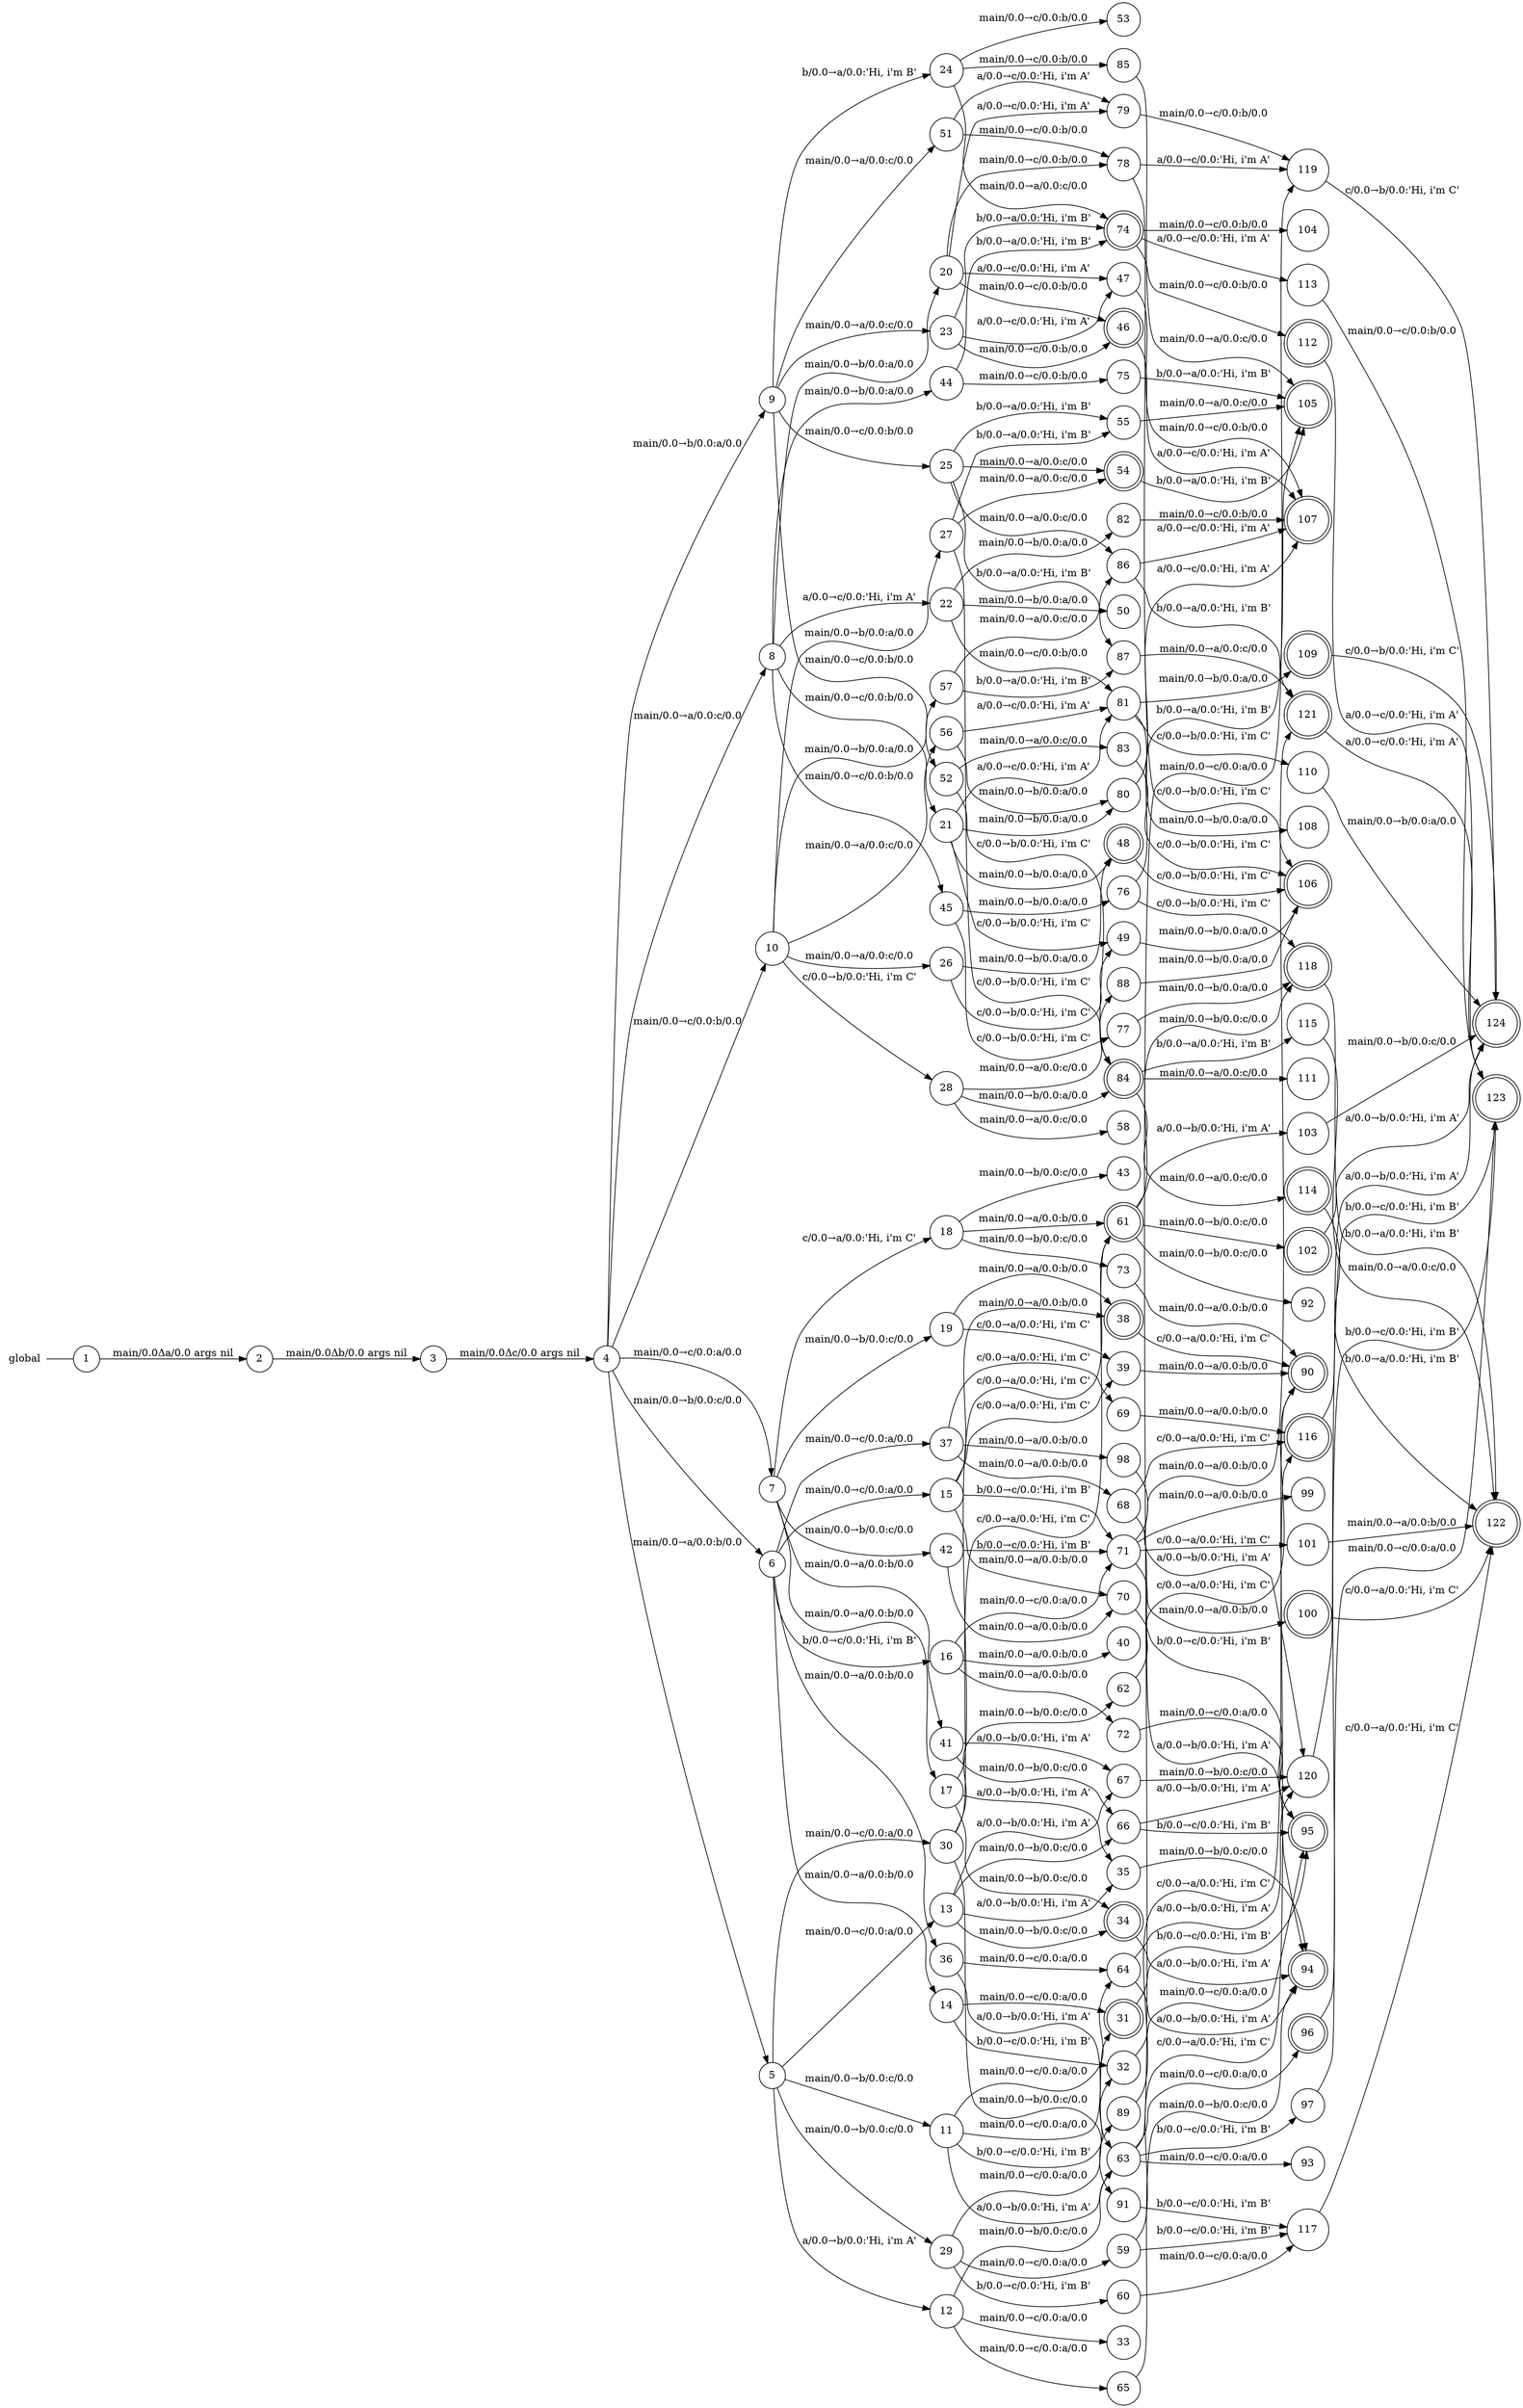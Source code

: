 digraph global {
	rankdir="LR";
	n_0 [label="global", shape="plaintext"];
	n_1 [id="39", shape=circle, label="39"];
	n_2 [id="67", shape=circle, label="67"];
	n_3 [id="121", shape=doublecircle, label="121"];
	n_4 [id="33", shape=circle, label="33"];
	n_5 [id="83", shape=circle, label="83"];
	n_6 [id="97", shape=circle, label="97"];
	n_7 [id="109", shape=doublecircle, label="109"];
	n_8 [id="82", shape=circle, label="82"];
	n_9 [id="114", shape=doublecircle, label="114"];
	n_10 [id="100", shape=doublecircle, label="100"];
	n_11 [id="41", shape=circle, label="41"];
	n_12 [id="34", shape=doublecircle, label="34"];
	n_13 [id="51", shape=circle, label="51"];
	n_14 [id="14", shape=circle, label="14"];
	n_15 [id="28", shape=circle, label="28"];
	n_16 [id="118", shape=doublecircle, label="118"];
	n_17 [id="66", shape=circle, label="66"];
	n_18 [id="9", shape=circle, label="9"];
	n_19 [id="120", shape=circle, label="120"];
	n_20 [id="26", shape=circle, label="26"];
	n_21 [id="40", shape=circle, label="40"];
	n_22 [id="25", shape=circle, label="25"];
	n_23 [id="38", shape=doublecircle, label="38"];
	n_24 [id="93", shape=circle, label="93"];
	n_25 [id="68", shape=circle, label="68"];
	n_26 [id="124", shape=doublecircle, label="124"];
	n_27 [id="63", shape=circle, label="63"];
	n_28 [id="86", shape=circle, label="86"];
	n_29 [id="111", shape=circle, label="111"];
	n_30 [id="8", shape=circle, label="8"];
	n_31 [id="90", shape=doublecircle, label="90"];
	n_32 [id="91", shape=circle, label="91"];
	n_33 [id="72", shape=circle, label="72"];
	n_34 [id="74", shape=doublecircle, label="74"];
	n_35 [id="37", shape=circle, label="37"];
	n_36 [id="24", shape=circle, label="24"];
	n_37 [id="95", shape=doublecircle, label="95"];
	n_38 [id="71", shape=circle, label="71"];
	n_39 [id="115", shape=circle, label="115"];
	n_40 [id="52", shape=circle, label="52"];
	n_41 [id="17", shape=circle, label="17"];
	n_42 [id="1", shape=circle, label="1"];
	n_0 -> n_42 [arrowhead=none];
	n_43 [id="105", shape=doublecircle, label="105"];
	n_44 [id="98", shape=circle, label="98"];
	n_45 [id="7", shape=circle, label="7"];
	n_46 [id="45", shape=circle, label="45"];
	n_47 [id="85", shape=circle, label="85"];
	n_48 [id="47", shape=circle, label="47"];
	n_49 [id="48", shape=doublecircle, label="48"];
	n_50 [id="103", shape=circle, label="103"];
	n_51 [id="31", shape=doublecircle, label="31"];
	n_52 [id="110", shape=circle, label="110"];
	n_53 [id="27", shape=circle, label="27"];
	n_54 [id="89", shape=circle, label="89"];
	n_55 [id="88", shape=circle, label="88"];
	n_56 [id="76", shape=circle, label="76"];
	n_57 [id="112", shape=doublecircle, label="112"];
	n_58 [id="116", shape=doublecircle, label="116"];
	n_59 [id="62", shape=circle, label="62"];
	n_60 [id="30", shape=circle, label="30"];
	n_61 [id="16", shape=circle, label="16"];
	n_62 [id="73", shape=circle, label="73"];
	n_63 [id="36", shape=circle, label="36"];
	n_64 [id="104", shape=circle, label="104"];
	n_65 [id="19", shape=circle, label="19"];
	n_66 [id="84", shape=doublecircle, label="84"];
	n_67 [id="4", shape=circle, label="4"];
	n_68 [id="6", shape=circle, label="6"];
	n_69 [id="35", shape=circle, label="35"];
	n_70 [id="70", shape=circle, label="70"];
	n_71 [id="94", shape=doublecircle, label="94"];
	n_72 [id="69", shape=circle, label="69"];
	n_73 [id="59", shape=circle, label="59"];
	n_74 [id="3", shape=circle, label="3"];
	n_75 [id="119", shape=circle, label="119"];
	n_76 [id="12", shape=circle, label="12"];
	n_77 [id="46", shape=doublecircle, label="46"];
	n_78 [id="96", shape=doublecircle, label="96"];
	n_79 [id="50", shape=circle, label="50"];
	n_80 [id="81", shape=circle, label="81"];
	n_81 [id="87", shape=circle, label="87"];
	n_82 [id="117", shape=circle, label="117"];
	n_83 [id="18", shape=circle, label="18"];
	n_84 [id="108", shape=circle, label="108"];
	n_85 [id="20", shape=circle, label="20"];
	n_86 [id="23", shape=circle, label="23"];
	n_87 [id="65", shape=circle, label="65"];
	n_88 [id="55", shape=circle, label="55"];
	n_89 [id="2", shape=circle, label="2"];
	n_90 [id="123", shape=doublecircle, label="123"];
	n_91 [id="22", shape=circle, label="22"];
	n_92 [id="77", shape=circle, label="77"];
	n_93 [id="11", shape=circle, label="11"];
	n_94 [id="107", shape=doublecircle, label="107"];
	n_95 [id="60", shape=circle, label="60"];
	n_96 [id="80", shape=circle, label="80"];
	n_97 [id="78", shape=circle, label="78"];
	n_98 [id="15", shape=circle, label="15"];
	n_99 [id="79", shape=circle, label="79"];
	n_100 [id="101", shape=circle, label="101"];
	n_101 [id="10", shape=circle, label="10"];
	n_102 [id="42", shape=circle, label="42"];
	n_103 [id="13", shape=circle, label="13"];
	n_104 [id="54", shape=doublecircle, label="54"];
	n_105 [id="122", shape=doublecircle, label="122"];
	n_106 [id="5", shape=circle, label="5"];
	n_107 [id="57", shape=circle, label="57"];
	n_108 [id="58", shape=circle, label="58"];
	n_109 [id="106", shape=doublecircle, label="106"];
	n_110 [id="49", shape=circle, label="49"];
	n_111 [id="44", shape=circle, label="44"];
	n_112 [id="102", shape=doublecircle, label="102"];
	n_113 [id="21", shape=circle, label="21"];
	n_114 [id="53", shape=circle, label="53"];
	n_115 [id="43", shape=circle, label="43"];
	n_116 [id="32", shape=circle, label="32"];
	n_117 [id="75", shape=circle, label="75"];
	n_118 [id="64", shape=circle, label="64"];
	n_119 [id="113", shape=circle, label="113"];
	n_120 [id="99", shape=circle, label="99"];
	n_121 [id="61", shape=doublecircle, label="61"];
	n_122 [id="56", shape=circle, label="56"];
	n_123 [id="29", shape=circle, label="29"];
	n_124 [id="92", shape=circle, label="92"];

	n_18 -> n_86 [id="[$e|21]", label="main/0.0→a/0.0:c/0.0"];
	n_75 -> n_26 [id="[$e|200]", label="c/0.0→b/0.0:'Hi, i'm C'"];
	n_111 -> n_117 [id="[$e|95]", label="main/0.0→c/0.0:b/0.0"];
	n_30 -> n_46 [id="[$e|49]", label="main/0.0→c/0.0:b/0.0"];
	n_56 -> n_43 [id="[$e|149]", label="b/0.0→a/0.0:'Hi, i'm B'"];
	n_57 -> n_90 [id="[$e|203]", label="a/0.0→c/0.0:'Hi, i'm A'"];
	n_22 -> n_88 [id="[$e|61]", label="b/0.0→a/0.0:'Hi, i'm B'"];
	n_11 -> n_2 [id="[$e|88]", label="a/0.0→b/0.0:'Hi, i'm A'"];
	n_101 -> n_20 [id="[$e|24]", label="main/0.0→a/0.0:c/0.0"];
	n_22 -> n_28 [id="[$e|111]", label="main/0.0→a/0.0:c/0.0"];
	n_83 -> n_121 [id="[$e|92]", label="main/0.0→a/0.0:b/0.0"];
	n_99 -> n_75 [id="[$e|187]", label="main/0.0→c/0.0:b/0.0"];
	n_15 -> n_66 [id="[$e|119]", label="main/0.0→b/0.0:a/0.0"];
	n_63 -> n_118 [id="[$e|80]", label="main/0.0→c/0.0:a/0.0"];
	n_67 -> n_106 [id="[$e|3]", label="main/0.0→a/0.0:b/0.0"];
	n_92 -> n_16 [id="[$e|185]", label="main/0.0→b/0.0:a/0.0"];
	n_107 -> n_81 [id="[$e|116]", label="b/0.0→a/0.0:'Hi, i'm B'"];
	n_20 -> n_110 [id="[$e|65]", label="c/0.0→b/0.0:'Hi, i'm C'"];
	n_116 -> n_37 [id="[$e|128]", label="main/0.0→c/0.0:a/0.0"];
	n_77 -> n_94 [id="[$e|151]", label="a/0.0→c/0.0:'Hi, i'm A'"];
	n_11 -> n_17 [id="[$e|87]", label="main/0.0→b/0.0:c/0.0"];
	n_45 -> n_83 [id="[$e|16]", label="c/0.0→a/0.0:'Hi, i'm C'"];
	n_9 -> n_105 [id="[$e|206]", label="b/0.0→a/0.0:'Hi, i'm B'"];
	n_86 -> n_48 [id="[$e|58]", label="a/0.0→c/0.0:'Hi, i'm A'"];
	n_112 -> n_26 [id="[$e|197]", label="a/0.0→b/0.0:'Hi, i'm A'"];
	n_106 -> n_123 [id="[$e|27]", label="main/0.0→b/0.0:c/0.0"];
	n_27 -> n_75 [id="[$e|176]", label="main/0.0→c/0.0:a/0.0"];
	n_34 -> n_119 [id="[$e|163]", label="a/0.0→c/0.0:'Hi, i'm A'"];
	n_69 -> n_71 [id="[$e|134]", label="main/0.0→b/0.0:c/0.0"];
	n_101 -> n_107 [id="[$e|63]", label="main/0.0→b/0.0:a/0.0"];
	n_12 -> n_71 [id="[$e|133]", label="a/0.0→b/0.0:'Hi, i'm A'"];
	n_36 -> n_114 [id="[$e|59]", label="main/0.0→c/0.0:b/0.0"];
	n_5 -> n_109 [id="[$e|160]", label="c/0.0→b/0.0:'Hi, i'm C'"];
	n_46 -> n_92 [id="[$e|97]", label="c/0.0→b/0.0:'Hi, i'm C'"];
	n_111 -> n_34 [id="[$e|94]", label="b/0.0→a/0.0:'Hi, i'm B'"];
	n_60 -> n_59 [id="[$e|72]", label="main/0.0→b/0.0:c/0.0"];
	n_106 -> n_93 [id="[$e|9]", label="main/0.0→b/0.0:c/0.0"];
	n_54 -> n_58 [id="[$e|171]", label="c/0.0→a/0.0:'Hi, i'm C'"];
	n_101 -> n_122 [id="[$e|62]", label="main/0.0→a/0.0:c/0.0"];
	n_67 -> n_68 [id="[$e|4]", label="main/0.0→b/0.0:c/0.0"];
	n_58 -> n_26 [id="[$e|194]", label="a/0.0→b/0.0:'Hi, i'm A'"];
	n_61 -> n_33 [id="[$e|85]", label="main/0.0→a/0.0:b/0.0"];
	n_35 -> n_25 [id="[$e|81]", label="main/0.0→a/0.0:b/0.0"];
	n_14 -> n_116 [id="[$e|37]", label="b/0.0→c/0.0:'Hi, i'm B'"];
	n_14 -> n_51 [id="[$e|36]", label="main/0.0→c/0.0:a/0.0"];
	n_80 -> n_52 [id="[$e|159]", label="c/0.0→b/0.0:'Hi, i'm C'"];
	n_22 -> n_81 [id="[$e|112]", label="b/0.0→a/0.0:'Hi, i'm B'"];
	n_73 -> n_31 [id="[$e|121]", label="c/0.0→a/0.0:'Hi, i'm C'"];
	n_35 -> n_72 [id="[$e|82]", label="c/0.0→a/0.0:'Hi, i'm C'"];
	n_93 -> n_27 [id="[$e|73]", label="a/0.0→b/0.0:'Hi, i'm A'"];
	n_30 -> n_113 [id="[$e|19]", label="main/0.0→c/0.0:b/0.0"];
	n_93 -> n_51 [id="[$e|29]", label="main/0.0→c/0.0:a/0.0"];
	n_82 -> n_105 [id="[$e|190]", label="c/0.0→a/0.0:'Hi, i'm C'"];
	n_34 -> n_64 [id="[$e|147]", label="main/0.0→c/0.0:b/0.0"];
	n_85 -> n_77 [id="[$e|50]", label="main/0.0→c/0.0:b/0.0"];
	n_103 -> n_17 [id="[$e|77]", label="main/0.0→b/0.0:c/0.0"];
	n_30 -> n_91 [id="[$e|20]", label="a/0.0→c/0.0:'Hi, i'm A'"];
	n_49 -> n_109 [id="[$e|155]", label="c/0.0→b/0.0:'Hi, i'm C'"];
	n_30 -> n_85 [id="[$e|18]", label="main/0.0→b/0.0:a/0.0"];
	n_55 -> n_109 [id="[$e|168]", label="main/0.0→b/0.0:a/0.0"];
	n_13 -> n_97 [id="[$e|104]", label="main/0.0→c/0.0:b/0.0"];
	n_67 -> n_30 [id="[$e|6]", label="main/0.0→a/0.0:c/0.0"];
	n_61 -> n_38 [id="[$e|86]", label="main/0.0→c/0.0:a/0.0"];
	n_104 -> n_43 [id="[$e|166]", label="b/0.0→a/0.0:'Hi, i'm B'"];
	n_41 -> n_121 [id="[$e|91]", label="c/0.0→a/0.0:'Hi, i'm C'"];
	n_83 -> n_115 [id="[$e|45]", label="main/0.0→b/0.0:c/0.0"];
	n_18 -> n_22 [id="[$e|23]", label="main/0.0→c/0.0:b/0.0"];
	n_123 -> n_95 [id="[$e|70]", label="b/0.0→c/0.0:'Hi, i'm B'"];
	n_91 -> n_80 [id="[$e|103]", label="main/0.0→c/0.0:b/0.0"];
	n_78 -> n_90 [id="[$e|191]", label="b/0.0→c/0.0:'Hi, i'm B'"];
	n_66 -> n_9 [id="[$e|169]", label="main/0.0→a/0.0:c/0.0"];
	n_36 -> n_47 [id="[$e|110]", label="main/0.0→c/0.0:b/0.0"];
	n_70 -> n_37 [id="[$e|137]", label="b/0.0→c/0.0:'Hi, i'm B'"];
	n_41 -> n_12 [id="[$e|43]", label="main/0.0→b/0.0:c/0.0"];
	n_61 -> n_21 [id="[$e|40]", label="main/0.0→a/0.0:b/0.0"];
	n_93 -> n_118 [id="[$e|74]", label="main/0.0→c/0.0:a/0.0"];
	n_98 -> n_38 [id="[$e|84]", label="b/0.0→c/0.0:'Hi, i'm B'"];
	n_74 -> n_67 [id="[$e|2]", label="main/0.0Δc/0.0 args nil"];
	n_33 -> n_37 [id="[$e|141]", label="main/0.0→c/0.0:a/0.0"];
	n_44 -> n_19 [id="[$e|180]", label="a/0.0→b/0.0:'Hi, i'm A'"];
	n_121 -> n_16 [id="[$e|175]", label="main/0.0→b/0.0:c/0.0"];
	n_68 -> n_63 [id="[$e|34]", label="main/0.0→a/0.0:b/0.0"];
	n_103 -> n_69 [id="[$e|33]", label="a/0.0→b/0.0:'Hi, i'm A'"];
	n_38 -> n_10 [id="[$e|142]", label="main/0.0→a/0.0:b/0.0"];
	n_53 -> n_104 [id="[$e|66]", label="main/0.0→a/0.0:c/0.0"];
	n_91 -> n_79 [id="[$e|54]", label="main/0.0→b/0.0:a/0.0"];
	n_6 -> n_90 [id="[$e|192]", label="main/0.0→c/0.0:a/0.0"];
	n_85 -> n_48 [id="[$e|51]", label="a/0.0→c/0.0:'Hi, i'm A'"];
	n_51 -> n_37 [id="[$e|127]", label="b/0.0→c/0.0:'Hi, i'm B'"];
	n_38 -> n_3 [id="[$e|183]", label="main/0.0→a/0.0:b/0.0"];
	n_80 -> n_84 [id="[$e|154]", label="main/0.0→b/0.0:a/0.0"];
	n_59 -> n_31 [id="[$e|124]", label="c/0.0→a/0.0:'Hi, i'm C'"];
	n_46 -> n_56 [id="[$e|96]", label="main/0.0→b/0.0:a/0.0"];
	n_27 -> n_78 [id="[$e|129]", label="main/0.0→c/0.0:a/0.0"];
	n_18 -> n_13 [id="[$e|55]", label="main/0.0→a/0.0:c/0.0"];
	n_34 -> n_57 [id="[$e|162]", label="main/0.0→c/0.0:b/0.0"];
	n_8 -> n_94 [id="[$e|157]", label="main/0.0→c/0.0:b/0.0"];
	n_97 -> n_109 [id="[$e|150]", label="c/0.0→b/0.0:'Hi, i'm C'"];
	n_85 -> n_99 [id="[$e|99]", label="a/0.0→c/0.0:'Hi, i'm A'"];
	n_50 -> n_26 [id="[$e|198]", label="main/0.0→b/0.0:c/0.0"];
	n_106 -> n_76 [id="[$e|10]", label="a/0.0→b/0.0:'Hi, i'm A'"];
	n_100 -> n_105 [id="[$e|196]", label="main/0.0→a/0.0:b/0.0"];
	n_113 -> n_80 [id="[$e|101]", label="a/0.0→c/0.0:'Hi, i'm A'"];
	n_103 -> n_2 [id="[$e|78]", label="a/0.0→b/0.0:'Hi, i'm A'"];
	n_39 -> n_105 [id="[$e|207]", label="main/0.0→a/0.0:c/0.0"];
	n_56 -> n_16 [id="[$e|184]", label="c/0.0→b/0.0:'Hi, i'm C'"];
	n_68 -> n_61 [id="[$e|14]", label="b/0.0→c/0.0:'Hi, i'm B'"];
	n_52 -> n_26 [id="[$e|202]", label="main/0.0→b/0.0:a/0.0"];
	n_73 -> n_82 [id="[$e|172]", label="b/0.0→c/0.0:'Hi, i'm B'"];
	n_81 -> n_3 [id="[$e|189]", label="main/0.0→a/0.0:c/0.0"];
	n_97 -> n_75 [id="[$e|186]", label="a/0.0→c/0.0:'Hi, i'm A'"];
	n_102 -> n_70 [id="[$e|89]", label="main/0.0→a/0.0:b/0.0"];
	n_113 -> n_110 [id="[$e|53]", label="c/0.0→b/0.0:'Hi, i'm C'"];
	n_76 -> n_27 [id="[$e|75]", label="main/0.0→b/0.0:c/0.0"];
	n_18 -> n_40 [id="[$e|56]", label="main/0.0→c/0.0:b/0.0"];
	n_38 -> n_100 [id="[$e|143]", label="c/0.0→a/0.0:'Hi, i'm C'"];
	n_15 -> n_55 [id="[$e|118]", label="main/0.0→a/0.0:c/0.0"];
	n_45 -> n_41 [id="[$e|15]", label="main/0.0→a/0.0:b/0.0"];
	n_60 -> n_121 [id="[$e|71]", label="c/0.0→a/0.0:'Hi, i'm C'"];
	n_3 -> n_90 [id="[$e|205]", label="a/0.0→c/0.0:'Hi, i'm A'"];
	n_107 -> n_28 [id="[$e|115]", label="main/0.0→a/0.0:c/0.0"];
	n_68 -> n_98 [id="[$e|13]", label="main/0.0→c/0.0:a/0.0"];
	n_113 -> n_49 [id="[$e|52]", label="main/0.0→b/0.0:a/0.0"];
	n_45 -> n_65 [id="[$e|17]", label="main/0.0→b/0.0:c/0.0"];
	n_10 -> n_105 [id="[$e|195]", label="c/0.0→a/0.0:'Hi, i'm C'"];
	n_27 -> n_6 [id="[$e|130]", label="b/0.0→c/0.0:'Hi, i'm B'"];
	n_123 -> n_73 [id="[$e|69]", label="main/0.0→c/0.0:a/0.0"];
	n_53 -> n_88 [id="[$e|67]", label="b/0.0→a/0.0:'Hi, i'm B'"];
	n_28 -> n_3 [id="[$e|188]", label="b/0.0→a/0.0:'Hi, i'm B'"];
	n_25 -> n_58 [id="[$e|181]", label="c/0.0→a/0.0:'Hi, i'm C'"];
	n_53 -> n_66 [id="[$e|117]", label="c/0.0→b/0.0:'Hi, i'm C'"];
	n_88 -> n_43 [id="[$e|167]", label="main/0.0→a/0.0:c/0.0"];
	n_17 -> n_37 [id="[$e|132]", label="b/0.0→c/0.0:'Hi, i'm B'"];
	n_47 -> n_43 [id="[$e|164]", label="main/0.0→a/0.0:c/0.0"];
	n_76 -> n_4 [id="[$e|31]", label="main/0.0→c/0.0:a/0.0"];
	n_87 -> n_71 [id="[$e|131]", label="main/0.0→b/0.0:c/0.0"];
	n_63 -> n_27 [id="[$e|79]", label="a/0.0→b/0.0:'Hi, i'm A'"];
	n_42 -> n_89 [id="[$e|0]", label="main/0.0Δa/0.0 args nil"];
	n_80 -> n_7 [id="[$e|158]", label="main/0.0→b/0.0:a/0.0"];
	n_122 -> n_80 [id="[$e|114]", label="a/0.0→c/0.0:'Hi, i'm A'"];
	n_98 -> n_70 [id="[$e|83]", label="main/0.0→a/0.0:b/0.0"];
	n_45 -> n_102 [id="[$e|42]", label="main/0.0→b/0.0:c/0.0"];
	n_106 -> n_60 [id="[$e|28]", label="main/0.0→c/0.0:a/0.0"];
	n_66 -> n_39 [id="[$e|170]", label="b/0.0→a/0.0:'Hi, i'm B'"];
	n_25 -> n_71 [id="[$e|136]", label="a/0.0→b/0.0:'Hi, i'm A'"];
	n_17 -> n_19 [id="[$e|178]", label="a/0.0→b/0.0:'Hi, i'm A'"];
	n_85 -> n_97 [id="[$e|98]", label="main/0.0→c/0.0:b/0.0"];
	n_98 -> n_1 [id="[$e|39]", label="c/0.0→a/0.0:'Hi, i'm C'"];
	n_83 -> n_62 [id="[$e|93]", label="main/0.0→b/0.0:c/0.0"];
	n_121 -> n_112 [id="[$e|144]", label="main/0.0→b/0.0:c/0.0"];
	n_1 -> n_31 [id="[$e|140]", label="main/0.0→a/0.0:b/0.0"];
	n_62 -> n_31 [id="[$e|146]", label="main/0.0→a/0.0:b/0.0"];
	n_67 -> n_45 [id="[$e|5]", label="main/0.0→c/0.0:a/0.0"];
	n_27 -> n_24 [id="[$e|125]", label="main/0.0→c/0.0:a/0.0"];
	n_106 -> n_103 [id="[$e|11]", label="main/0.0→c/0.0:a/0.0"];
	n_67 -> n_18 [id="[$e|7]", label="main/0.0→b/0.0:a/0.0"];
	n_118 -> n_71 [id="[$e|126]", label="a/0.0→b/0.0:'Hi, i'm A'"];
	n_32 -> n_82 [id="[$e|174]", label="b/0.0→c/0.0:'Hi, i'm B'"];
	n_13 -> n_99 [id="[$e|105]", label="a/0.0→c/0.0:'Hi, i'm A'"];
	n_72 -> n_58 [id="[$e|182]", label="main/0.0→a/0.0:b/0.0"];
	n_40 -> n_66 [id="[$e|107]", label="c/0.0→b/0.0:'Hi, i'm C'"];
	n_76 -> n_87 [id="[$e|76]", label="main/0.0→c/0.0:a/0.0"];
	n_16 -> n_105 [id="[$e|199]", label="b/0.0→a/0.0:'Hi, i'm B'"];
	n_65 -> n_1 [id="[$e|47]", label="c/0.0→a/0.0:'Hi, i'm C'"];
	n_113 -> n_96 [id="[$e|100]", label="main/0.0→b/0.0:a/0.0"];
	n_40 -> n_5 [id="[$e|106]", label="main/0.0→a/0.0:c/0.0"];
	n_65 -> n_23 [id="[$e|46]", label="main/0.0→a/0.0:b/0.0"];
	n_101 -> n_53 [id="[$e|25]", label="main/0.0→b/0.0:a/0.0"];
	n_60 -> n_32 [id="[$e|122]", label="main/0.0→b/0.0:c/0.0"];
	n_18 -> n_36 [id="[$e|22]", label="b/0.0→a/0.0:'Hi, i'm B'"];
	n_121 -> n_124 [id="[$e|123]", label="main/0.0→b/0.0:c/0.0"];
	n_102 -> n_38 [id="[$e|90]", label="b/0.0→c/0.0:'Hi, i'm B'"];
	n_89 -> n_74 [id="[$e|1]", label="main/0.0Δb/0.0 args nil"];
	n_28 -> n_94 [id="[$e|165]", label="a/0.0→c/0.0:'Hi, i'm A'"];
	n_22 -> n_104 [id="[$e|60]", label="main/0.0→a/0.0:c/0.0"];
	n_86 -> n_77 [id="[$e|57]", label="main/0.0→c/0.0:b/0.0"];
	n_23 -> n_31 [id="[$e|139]", label="c/0.0→a/0.0:'Hi, i'm C'"];
	n_36 -> n_34 [id="[$e|109]", label="main/0.0→a/0.0:c/0.0"];
	n_103 -> n_12 [id="[$e|32]", label="main/0.0→b/0.0:c/0.0"];
	n_95 -> n_82 [id="[$e|173]", label="main/0.0→c/0.0:a/0.0"];
	n_41 -> n_69 [id="[$e|44]", label="a/0.0→b/0.0:'Hi, i'm A'"];
	n_118 -> n_19 [id="[$e|177]", label="a/0.0→b/0.0:'Hi, i'm A'"];
	n_66 -> n_29 [id="[$e|161]", label="main/0.0→a/0.0:c/0.0"];
	n_117 -> n_43 [id="[$e|148]", label="b/0.0→a/0.0:'Hi, i'm B'"];
	n_101 -> n_15 [id="[$e|26]", label="c/0.0→b/0.0:'Hi, i'm C'"];
	n_20 -> n_49 [id="[$e|64]", label="main/0.0→b/0.0:a/0.0"];
	n_121 -> n_50 [id="[$e|145]", label="a/0.0→b/0.0:'Hi, i'm A'"];
	n_2 -> n_19 [id="[$e|179]", label="main/0.0→b/0.0:c/0.0"];
	n_122 -> n_96 [id="[$e|113]", label="main/0.0→b/0.0:a/0.0"];
	n_68 -> n_14 [id="[$e|12]", label="main/0.0→a/0.0:b/0.0"];
	n_91 -> n_8 [id="[$e|102]", label="main/0.0→b/0.0:a/0.0"];
	n_30 -> n_111 [id="[$e|48]", label="main/0.0→b/0.0:a/0.0"];
	n_35 -> n_44 [id="[$e|135]", label="main/0.0→a/0.0:b/0.0"];
	n_123 -> n_54 [id="[$e|120]", label="main/0.0→c/0.0:a/0.0"];
	n_68 -> n_35 [id="[$e|35]", label="main/0.0→c/0.0:a/0.0"];
	n_110 -> n_109 [id="[$e|156]", label="main/0.0→b/0.0:a/0.0"];
	n_48 -> n_94 [id="[$e|152]", label="main/0.0→c/0.0:b/0.0"];
	n_119 -> n_90 [id="[$e|204]", label="main/0.0→c/0.0:b/0.0"];
	n_45 -> n_11 [id="[$e|41]", label="main/0.0→a/0.0:b/0.0"];
	n_7 -> n_26 [id="[$e|201]", label="c/0.0→b/0.0:'Hi, i'm C'"];
	n_15 -> n_108 [id="[$e|68]", label="main/0.0→a/0.0:c/0.0"];
	n_98 -> n_23 [id="[$e|38]", label="main/0.0→a/0.0:b/0.0"];
	n_38 -> n_120 [id="[$e|138]", label="main/0.0→a/0.0:b/0.0"];
	n_93 -> n_116 [id="[$e|30]", label="b/0.0→c/0.0:'Hi, i'm B'"];
	n_19 -> n_90 [id="[$e|193]", label="b/0.0→c/0.0:'Hi, i'm B'"];
	n_86 -> n_34 [id="[$e|108]", label="b/0.0→a/0.0:'Hi, i'm B'"];
	n_96 -> n_94 [id="[$e|153]", label="a/0.0→c/0.0:'Hi, i'm A'"];
	n_67 -> n_101 [id="[$e|8]", label="main/0.0→c/0.0:b/0.0"];
}
